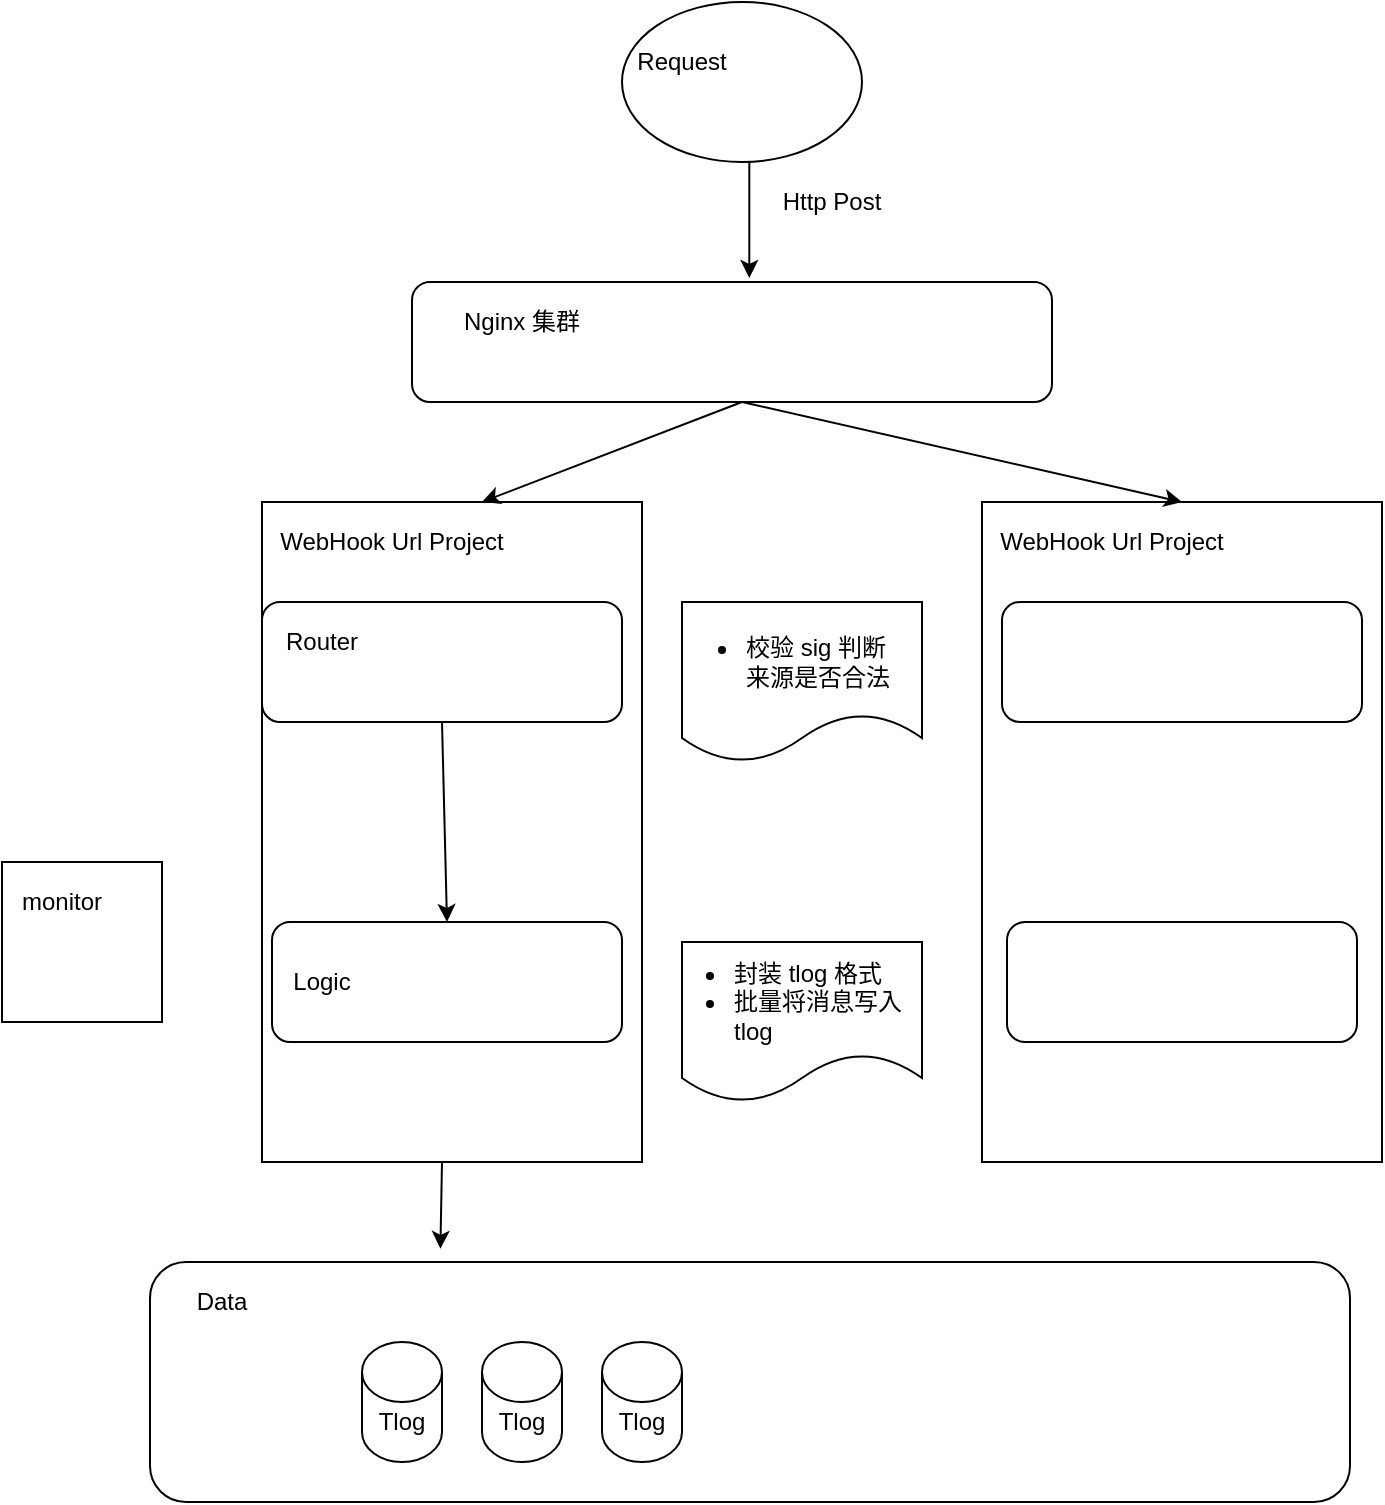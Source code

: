 <mxfile version="14.7.7" type="github">
  <diagram id="iLAhI7fDIiK7yNdQFw2C" name="Page-1">
    <mxGraphModel dx="1718" dy="888" grid="1" gridSize="10" guides="1" tooltips="1" connect="1" arrows="1" fold="1" page="1" pageScale="1" pageWidth="827" pageHeight="1169" math="0" shadow="0">
      <root>
        <mxCell id="0" />
        <mxCell id="1" parent="0" />
        <mxCell id="c0klzH_2Gw2kYuzC9l45-19" value="" style="rounded=1;whiteSpace=wrap;html=1;" vertex="1" parent="1">
          <mxGeometry x="245" y="150" width="320" height="60" as="geometry" />
        </mxCell>
        <mxCell id="c0klzH_2Gw2kYuzC9l45-22" value="" style="rounded=0;whiteSpace=wrap;html=1;" vertex="1" parent="1">
          <mxGeometry x="170" y="260" width="190" height="330" as="geometry" />
        </mxCell>
        <mxCell id="c0klzH_2Gw2kYuzC9l45-23" value="" style="ellipse;whiteSpace=wrap;html=1;" vertex="1" parent="1">
          <mxGeometry x="350" y="10" width="120" height="80" as="geometry" />
        </mxCell>
        <mxCell id="c0klzH_2Gw2kYuzC9l45-24" value="" style="rounded=1;whiteSpace=wrap;html=1;" vertex="1" parent="1">
          <mxGeometry x="170" y="310" width="180" height="60" as="geometry" />
        </mxCell>
        <mxCell id="c0klzH_2Gw2kYuzC9l45-25" value="" style="rounded=1;whiteSpace=wrap;html=1;" vertex="1" parent="1">
          <mxGeometry x="175" y="470" width="175" height="60" as="geometry" />
        </mxCell>
        <mxCell id="c0klzH_2Gw2kYuzC9l45-27" value="" style="rounded=1;whiteSpace=wrap;html=1;" vertex="1" parent="1">
          <mxGeometry x="114" y="640" width="600" height="120" as="geometry" />
        </mxCell>
        <mxCell id="c0klzH_2Gw2kYuzC9l45-28" value="" style="rounded=0;whiteSpace=wrap;html=1;" vertex="1" parent="1">
          <mxGeometry x="530" y="260" width="200" height="330" as="geometry" />
        </mxCell>
        <mxCell id="c0klzH_2Gw2kYuzC9l45-31" value="Request" style="text;html=1;strokeColor=none;fillColor=none;align=center;verticalAlign=middle;whiteSpace=wrap;rounded=0;" vertex="1" parent="1">
          <mxGeometry x="360" y="30" width="40" height="20" as="geometry" />
        </mxCell>
        <mxCell id="c0klzH_2Gw2kYuzC9l45-32" value="" style="endArrow=classic;html=1;" edge="1" parent="1">
          <mxGeometry width="50" height="50" relative="1" as="geometry">
            <mxPoint x="413.66" y="90" as="sourcePoint" />
            <mxPoint x="413.66" y="148" as="targetPoint" />
            <Array as="points">
              <mxPoint x="413.66" y="120" />
            </Array>
          </mxGeometry>
        </mxCell>
        <mxCell id="c0klzH_2Gw2kYuzC9l45-33" value="Http Post" style="text;html=1;strokeColor=none;fillColor=none;align=center;verticalAlign=middle;whiteSpace=wrap;rounded=0;" vertex="1" parent="1">
          <mxGeometry x="420" y="100" width="70" height="20" as="geometry" />
        </mxCell>
        <mxCell id="c0klzH_2Gw2kYuzC9l45-34" value="" style="endArrow=classic;html=1;" edge="1" parent="1">
          <mxGeometry width="50" height="50" relative="1" as="geometry">
            <mxPoint x="410" y="210" as="sourcePoint" />
            <mxPoint x="280" y="260" as="targetPoint" />
            <Array as="points" />
          </mxGeometry>
        </mxCell>
        <mxCell id="c0klzH_2Gw2kYuzC9l45-35" value="" style="endArrow=classic;html=1;entryX=0.5;entryY=0;entryDx=0;entryDy=0;" edge="1" parent="1" target="c0klzH_2Gw2kYuzC9l45-28">
          <mxGeometry width="50" height="50" relative="1" as="geometry">
            <mxPoint x="410.0" y="210" as="sourcePoint" />
            <mxPoint x="280.0" y="260" as="targetPoint" />
            <Array as="points" />
          </mxGeometry>
        </mxCell>
        <mxCell id="c0klzH_2Gw2kYuzC9l45-36" value="Nginx 集群" style="text;html=1;strokeColor=none;fillColor=none;align=center;verticalAlign=middle;whiteSpace=wrap;rounded=0;" vertex="1" parent="1">
          <mxGeometry x="260" y="160" width="80" height="20" as="geometry" />
        </mxCell>
        <mxCell id="c0klzH_2Gw2kYuzC9l45-37" value="WebHook Url Project" style="text;html=1;strokeColor=none;fillColor=none;align=center;verticalAlign=middle;whiteSpace=wrap;rounded=0;" vertex="1" parent="1">
          <mxGeometry x="170" y="270" width="130" height="20" as="geometry" />
        </mxCell>
        <mxCell id="c0klzH_2Gw2kYuzC9l45-38" value="Router" style="text;html=1;strokeColor=none;fillColor=none;align=center;verticalAlign=middle;whiteSpace=wrap;rounded=0;" vertex="1" parent="1">
          <mxGeometry x="180" y="320" width="40" height="20" as="geometry" />
        </mxCell>
        <mxCell id="c0klzH_2Gw2kYuzC9l45-39" value="Logic" style="text;html=1;strokeColor=none;fillColor=none;align=center;verticalAlign=middle;whiteSpace=wrap;rounded=0;" vertex="1" parent="1">
          <mxGeometry x="180" y="490" width="40" height="20" as="geometry" />
        </mxCell>
        <mxCell id="c0klzH_2Gw2kYuzC9l45-40" value="" style="endArrow=classic;html=1;entryX=0.5;entryY=0;entryDx=0;entryDy=0;" edge="1" parent="1" target="c0klzH_2Gw2kYuzC9l45-25">
          <mxGeometry width="50" height="50" relative="1" as="geometry">
            <mxPoint x="260" y="370" as="sourcePoint" />
            <mxPoint x="310" y="320" as="targetPoint" />
          </mxGeometry>
        </mxCell>
        <mxCell id="c0klzH_2Gw2kYuzC9l45-42" value="" style="endArrow=classic;html=1;entryX=0.242;entryY=-0.055;entryDx=0;entryDy=0;entryPerimeter=0;" edge="1" parent="1" target="c0klzH_2Gw2kYuzC9l45-27">
          <mxGeometry width="50" height="50" relative="1" as="geometry">
            <mxPoint x="260" y="590" as="sourcePoint" />
            <mxPoint x="310" y="540" as="targetPoint" />
          </mxGeometry>
        </mxCell>
        <mxCell id="c0klzH_2Gw2kYuzC9l45-43" value="Data" style="text;html=1;strokeColor=none;fillColor=none;align=center;verticalAlign=middle;whiteSpace=wrap;rounded=0;" vertex="1" parent="1">
          <mxGeometry x="130" y="650" width="40" height="20" as="geometry" />
        </mxCell>
        <mxCell id="c0klzH_2Gw2kYuzC9l45-44" value="" style="shape=cylinder3;whiteSpace=wrap;html=1;boundedLbl=1;backgroundOutline=1;size=15;" vertex="1" parent="1">
          <mxGeometry x="220" y="680" width="40" height="60" as="geometry" />
        </mxCell>
        <mxCell id="c0klzH_2Gw2kYuzC9l45-45" value="Tlog" style="text;html=1;strokeColor=none;fillColor=none;align=center;verticalAlign=middle;whiteSpace=wrap;rounded=0;" vertex="1" parent="1">
          <mxGeometry x="220" y="710" width="40" height="20" as="geometry" />
        </mxCell>
        <mxCell id="c0klzH_2Gw2kYuzC9l45-48" value="" style="shape=document;whiteSpace=wrap;html=1;boundedLbl=1;" vertex="1" parent="1">
          <mxGeometry x="380" y="310" width="120" height="80" as="geometry" />
        </mxCell>
        <mxCell id="c0klzH_2Gw2kYuzC9l45-49" value="&lt;ul&gt;&lt;li&gt;校验 sig 判断来源是否合法&lt;/li&gt;&lt;/ul&gt;" style="text;strokeColor=none;fillColor=none;html=1;whiteSpace=wrap;verticalAlign=middle;overflow=hidden;" vertex="1" parent="1">
          <mxGeometry x="370" y="300" width="120" height="80" as="geometry" />
        </mxCell>
        <mxCell id="c0klzH_2Gw2kYuzC9l45-50" value="" style="shape=document;whiteSpace=wrap;html=1;boundedLbl=1;" vertex="1" parent="1">
          <mxGeometry x="380" y="480" width="120" height="80" as="geometry" />
        </mxCell>
        <mxCell id="c0klzH_2Gw2kYuzC9l45-51" value="" style="shape=cylinder3;whiteSpace=wrap;html=1;boundedLbl=1;backgroundOutline=1;size=15;" vertex="1" parent="1">
          <mxGeometry x="280" y="680" width="40" height="60" as="geometry" />
        </mxCell>
        <mxCell id="c0klzH_2Gw2kYuzC9l45-52" value="" style="shape=cylinder3;whiteSpace=wrap;html=1;boundedLbl=1;backgroundOutline=1;size=15;" vertex="1" parent="1">
          <mxGeometry x="340" y="680" width="40" height="60" as="geometry" />
        </mxCell>
        <mxCell id="c0klzH_2Gw2kYuzC9l45-53" value="Tlog" style="text;html=1;strokeColor=none;fillColor=none;align=center;verticalAlign=middle;whiteSpace=wrap;rounded=0;" vertex="1" parent="1">
          <mxGeometry x="280" y="710" width="40" height="20" as="geometry" />
        </mxCell>
        <mxCell id="c0klzH_2Gw2kYuzC9l45-54" value="Tlog" style="text;html=1;strokeColor=none;fillColor=none;align=center;verticalAlign=middle;whiteSpace=wrap;rounded=0;" vertex="1" parent="1">
          <mxGeometry x="340" y="710" width="40" height="20" as="geometry" />
        </mxCell>
        <mxCell id="c0klzH_2Gw2kYuzC9l45-55" value="WebHook Url Project" style="text;html=1;strokeColor=none;fillColor=none;align=center;verticalAlign=middle;whiteSpace=wrap;rounded=0;" vertex="1" parent="1">
          <mxGeometry x="530" y="270" width="130" height="20" as="geometry" />
        </mxCell>
        <mxCell id="c0klzH_2Gw2kYuzC9l45-58" value="&lt;ul&gt;&lt;li&gt;封装 tlog 格式&lt;/li&gt;&lt;li&gt;批量将消息写入 tlog&lt;/li&gt;&lt;/ul&gt;" style="text;strokeColor=none;fillColor=none;html=1;whiteSpace=wrap;verticalAlign=middle;overflow=hidden;" vertex="1" parent="1">
          <mxGeometry x="364" y="470" width="136" height="80" as="geometry" />
        </mxCell>
        <mxCell id="c0klzH_2Gw2kYuzC9l45-59" value="" style="rounded=1;whiteSpace=wrap;html=1;" vertex="1" parent="1">
          <mxGeometry x="540" y="310" width="180" height="60" as="geometry" />
        </mxCell>
        <mxCell id="c0klzH_2Gw2kYuzC9l45-60" value="" style="rounded=1;whiteSpace=wrap;html=1;" vertex="1" parent="1">
          <mxGeometry x="542.5" y="470" width="175" height="60" as="geometry" />
        </mxCell>
        <mxCell id="c0klzH_2Gw2kYuzC9l45-62" value="" style="whiteSpace=wrap;html=1;aspect=fixed;" vertex="1" parent="1">
          <mxGeometry x="40" y="440" width="80" height="80" as="geometry" />
        </mxCell>
        <mxCell id="c0klzH_2Gw2kYuzC9l45-63" value="monitor" style="text;html=1;strokeColor=none;fillColor=none;align=center;verticalAlign=middle;whiteSpace=wrap;rounded=0;" vertex="1" parent="1">
          <mxGeometry x="50" y="450" width="40" height="20" as="geometry" />
        </mxCell>
      </root>
    </mxGraphModel>
  </diagram>
</mxfile>

